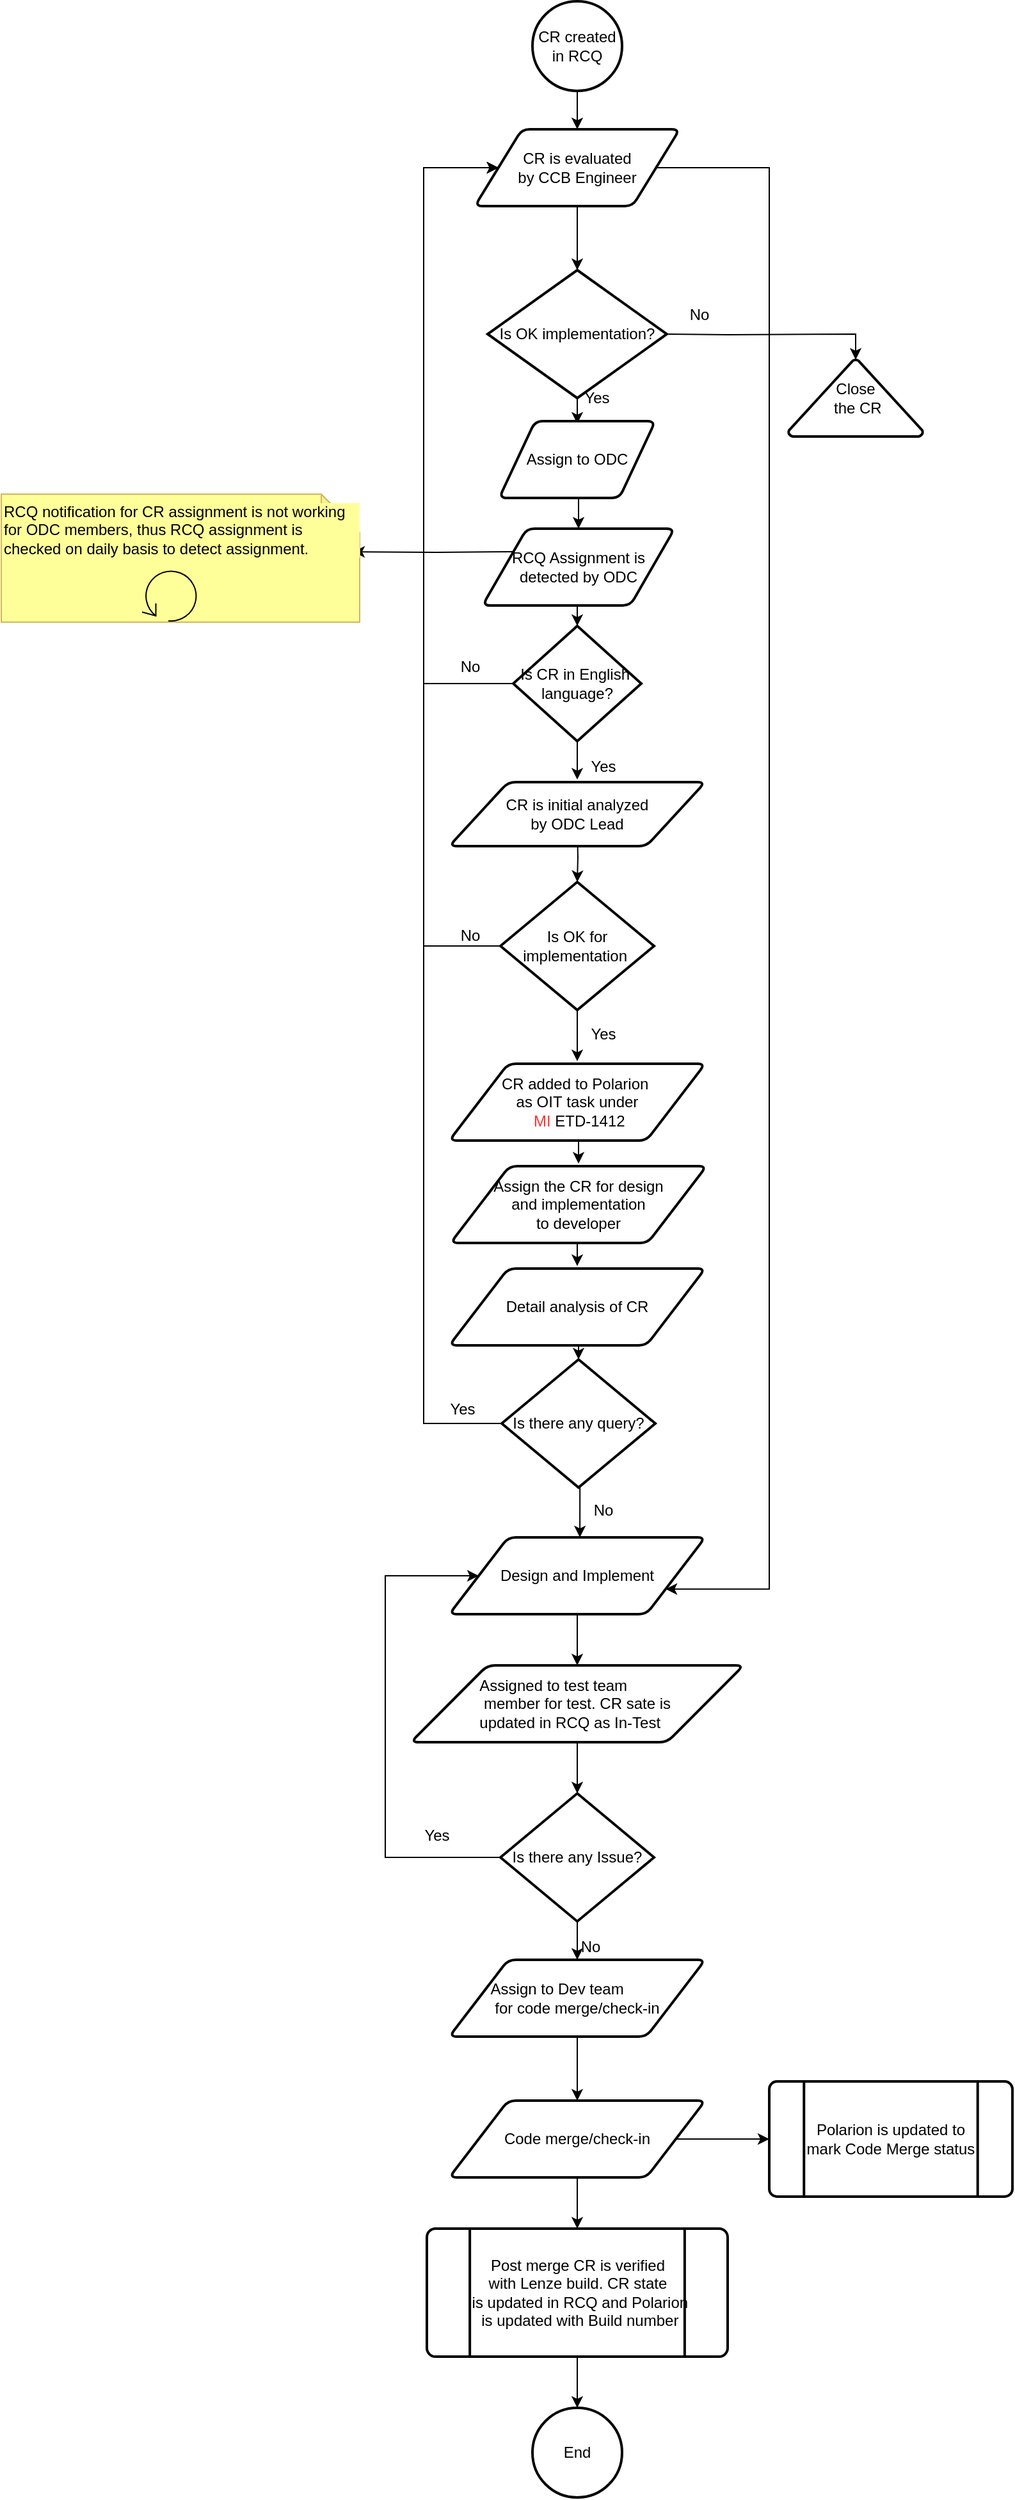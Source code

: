 <mxfile version="12.6.7" type="github">
  <diagram id="Ghf716WAuRJyy_RVdY4j" name="Page-1">
    <mxGraphModel dx="1022" dy="1889" grid="1" gridSize="10" guides="1" tooltips="1" connect="1" arrows="1" fold="1" page="1" pageScale="1" pageWidth="1600" pageHeight="1200" math="0" shadow="0">
      <root>
        <mxCell id="0"/>
        <mxCell id="1" parent="0"/>
        <mxCell id="oT1uAnvIcxXkzFI-VEn5-92" style="edgeStyle=orthogonalEdgeStyle;rounded=0;orthogonalLoop=1;jettySize=auto;html=1;exitX=0.5;exitY=1;exitDx=0;exitDy=0;exitPerimeter=0;entryX=0.5;entryY=0;entryDx=0;entryDy=0;" parent="1" source="dorm54uOr78fkXt2-5hW-4" target="oT1uAnvIcxXkzFI-VEn5-90" edge="1">
          <mxGeometry relative="1" as="geometry"/>
        </mxCell>
        <mxCell id="dorm54uOr78fkXt2-5hW-4" value="CR created in RCQ" style="strokeWidth=2;html=1;shape=mxgraph.flowchart.start_2;whiteSpace=wrap;" parent="1" vertex="1">
          <mxGeometry x="505" y="-50" width="70" height="70" as="geometry"/>
        </mxCell>
        <mxCell id="oT1uAnvIcxXkzFI-VEn5-37" style="edgeStyle=orthogonalEdgeStyle;rounded=0;orthogonalLoop=1;jettySize=auto;html=1;exitX=0;exitY=0.5;exitDx=0;exitDy=0;entryX=0.982;entryY=0.45;entryDx=0;entryDy=0;entryPerimeter=0;" parent="1" target="dorm54uOr78fkXt2-5hW-39" edge="1">
          <mxGeometry relative="1" as="geometry">
            <mxPoint x="490" y="380" as="sourcePoint"/>
          </mxGeometry>
        </mxCell>
        <mxCell id="dorm54uOr78fkXt2-5hW-45" value="" style="edgeStyle=orthogonalEdgeStyle;rounded=0;orthogonalLoop=1;jettySize=auto;html=1;fontColor=#FFFF99;" parent="1" edge="1">
          <mxGeometry relative="1" as="geometry">
            <mxPoint x="540" y="598.02" as="sourcePoint"/>
            <mxPoint x="540" y="638.02" as="targetPoint"/>
          </mxGeometry>
        </mxCell>
        <mxCell id="dorm54uOr78fkXt2-5hW-39" value="RCQ notification for CR assignment is not working for ODC members, thus RCQ assignment is checked on daily basis to detect assignment." style="shape=note;whiteSpace=wrap;html=1;backgroundOutline=1;darkOpacity=0.05;align=left;labelBackgroundColor=#FFFF99;fillColor=#FFFF99;strokeColor=#d6b656;labelBorderColor=none;verticalAlign=top;" parent="1" vertex="1">
          <mxGeometry x="90" y="335.02" width="280" height="100" as="geometry"/>
        </mxCell>
        <mxCell id="dorm54uOr78fkXt2-5hW-43" style="edgeStyle=orthogonalEdgeStyle;rounded=0;orthogonalLoop=1;jettySize=auto;html=1;exitX=0.5;exitY=1;exitDx=0;exitDy=0;exitPerimeter=0;fontColor=#FFFF99;" parent="1" source="dorm54uOr78fkXt2-5hW-39" target="dorm54uOr78fkXt2-5hW-39" edge="1">
          <mxGeometry relative="1" as="geometry"/>
        </mxCell>
        <mxCell id="dorm54uOr78fkXt2-5hW-64" value="" style="shape=mxgraph.bpmn.loop;html=1;outlineConnect=0;labelBackgroundColor=#FFFF99;fillColor=#FFFF99;fontColor=#FFFF99;align=left;" parent="1" vertex="1">
          <mxGeometry x="200" y="393.02" width="44" height="42" as="geometry"/>
        </mxCell>
        <mxCell id="oT1uAnvIcxXkzFI-VEn5-13" value="" style="edgeStyle=orthogonalEdgeStyle;rounded=0;orthogonalLoop=1;jettySize=auto;html=1;" parent="1" edge="1">
          <mxGeometry relative="1" as="geometry">
            <mxPoint x="540" y="260" as="sourcePoint"/>
            <mxPoint x="540" y="280" as="targetPoint"/>
          </mxGeometry>
        </mxCell>
        <mxCell id="oT1uAnvIcxXkzFI-VEn5-33" style="edgeStyle=orthogonalEdgeStyle;rounded=0;orthogonalLoop=1;jettySize=auto;html=1;exitX=1;exitY=0.5;exitDx=0;exitDy=0;entryX=0.5;entryY=0;entryDx=0;entryDy=0;entryPerimeter=0;" parent="1" target="oT1uAnvIcxXkzFI-VEn5-30" edge="1">
          <mxGeometry relative="1" as="geometry">
            <mxPoint x="610" y="210" as="sourcePoint"/>
          </mxGeometry>
        </mxCell>
        <mxCell id="oT1uAnvIcxXkzFI-VEn5-21" value="Yes" style="text;html=1;align=center;verticalAlign=middle;resizable=0;points=[];autosize=1;" parent="1" vertex="1">
          <mxGeometry x="535" y="250" width="40" height="20" as="geometry"/>
        </mxCell>
        <mxCell id="oT1uAnvIcxXkzFI-VEn5-39" style="edgeStyle=orthogonalEdgeStyle;rounded=0;orthogonalLoop=1;jettySize=auto;html=1;exitX=0.5;exitY=1;exitDx=0;exitDy=0;entryX=0.5;entryY=0;entryDx=0;entryDy=0;" parent="1" edge="1">
          <mxGeometry relative="1" as="geometry">
            <mxPoint x="540" y="528.02" as="sourcePoint"/>
            <mxPoint x="540" y="558.02" as="targetPoint"/>
          </mxGeometry>
        </mxCell>
        <mxCell id="oT1uAnvIcxXkzFI-VEn5-23" value="Yes" style="text;html=1;align=center;verticalAlign=middle;resizable=0;points=[];autosize=1;" parent="1" vertex="1">
          <mxGeometry x="540" y="538.02" width="40" height="20" as="geometry"/>
        </mxCell>
        <mxCell id="oT1uAnvIcxXkzFI-VEn5-30" value="Close&lt;br&gt;&amp;nbsp;the CR" style="strokeWidth=2;html=1;shape=mxgraph.flowchart.extract_or_measurement;whiteSpace=wrap;" parent="1" vertex="1">
          <mxGeometry x="705" y="230" width="105" height="60" as="geometry"/>
        </mxCell>
        <mxCell id="oT1uAnvIcxXkzFI-VEn5-34" value="No" style="text;html=1;align=center;verticalAlign=middle;resizable=0;points=[];autosize=1;" parent="1" vertex="1">
          <mxGeometry x="620" y="185" width="30" height="20" as="geometry"/>
        </mxCell>
        <mxCell id="oT1uAnvIcxXkzFI-VEn5-89" style="edgeStyle=orthogonalEdgeStyle;rounded=0;orthogonalLoop=1;jettySize=auto;html=1;exitX=0.5;exitY=1;exitDx=0;exitDy=0;entryX=0.5;entryY=0;entryDx=0;entryDy=0;entryPerimeter=0;" parent="1" source="oT1uAnvIcxXkzFI-VEn5-45" target="oT1uAnvIcxXkzFI-VEn5-48" edge="1">
          <mxGeometry relative="1" as="geometry"/>
        </mxCell>
        <mxCell id="oT1uAnvIcxXkzFI-VEn5-45" value="&lt;span style=&quot;white-space: normal ; text-align: left&quot;&gt;RCQ Assignment is &lt;br&gt;detected by ODC&lt;/span&gt;" style="shape=parallelogram;html=1;strokeWidth=2;perimeter=parallelogramPerimeter;whiteSpace=wrap;rounded=1;arcSize=12;size=0.23;" parent="1" vertex="1">
          <mxGeometry x="466" y="362" width="150" height="60" as="geometry"/>
        </mxCell>
        <mxCell id="oT1uAnvIcxXkzFI-VEn5-88" style="edgeStyle=orthogonalEdgeStyle;rounded=0;orthogonalLoop=1;jettySize=auto;html=1;exitX=0.5;exitY=1;exitDx=0;exitDy=0;entryX=0.5;entryY=0;entryDx=0;entryDy=0;" parent="1" source="oT1uAnvIcxXkzFI-VEn5-46" target="oT1uAnvIcxXkzFI-VEn5-45" edge="1">
          <mxGeometry relative="1" as="geometry"/>
        </mxCell>
        <mxCell id="oT1uAnvIcxXkzFI-VEn5-46" value="&lt;span style=&quot;white-space: normal&quot;&gt;Assign to ODC&lt;/span&gt;" style="shape=parallelogram;html=1;strokeWidth=2;perimeter=parallelogramPerimeter;whiteSpace=wrap;rounded=1;arcSize=12;size=0.23;" parent="1" vertex="1">
          <mxGeometry x="479" y="278.02" width="122" height="60" as="geometry"/>
        </mxCell>
        <mxCell id="oT1uAnvIcxXkzFI-VEn5-47" value="&lt;span style=&quot;white-space: normal ; text-align: left&quot;&gt;CR is initial analyzed&lt;br&gt;&amp;nbsp;by ODC Lead&amp;nbsp;&lt;/span&gt;" style="shape=parallelogram;html=1;strokeWidth=2;perimeter=parallelogramPerimeter;whiteSpace=wrap;rounded=1;arcSize=12;size=0.23;" parent="1" vertex="1">
          <mxGeometry x="440" y="560" width="200" height="50" as="geometry"/>
        </mxCell>
        <mxCell id="oT1uAnvIcxXkzFI-VEn5-94" style="edgeStyle=orthogonalEdgeStyle;rounded=0;orthogonalLoop=1;jettySize=auto;html=1;exitX=0;exitY=0.5;exitDx=0;exitDy=0;exitPerimeter=0;entryX=0;entryY=0.5;entryDx=0;entryDy=0;" parent="1" source="oT1uAnvIcxXkzFI-VEn5-48" target="oT1uAnvIcxXkzFI-VEn5-90" edge="1">
          <mxGeometry relative="1" as="geometry">
            <Array as="points">
              <mxPoint x="420" y="483"/>
              <mxPoint x="420" y="80"/>
            </Array>
          </mxGeometry>
        </mxCell>
        <mxCell id="oT1uAnvIcxXkzFI-VEn5-48" value="&lt;span style=&quot;white-space: normal&quot;&gt;Is CR in English&amp;nbsp; language?&lt;/span&gt;" style="strokeWidth=2;html=1;shape=mxgraph.flowchart.decision;whiteSpace=wrap;" parent="1" vertex="1">
          <mxGeometry x="490" y="438.02" width="100" height="90" as="geometry"/>
        </mxCell>
        <mxCell id="oT1uAnvIcxXkzFI-VEn5-80" style="edgeStyle=orthogonalEdgeStyle;rounded=0;orthogonalLoop=1;jettySize=auto;html=1;exitX=0.5;exitY=1;exitDx=0;exitDy=0;exitPerimeter=0;entryX=0.5;entryY=0;entryDx=0;entryDy=0;" parent="1" source="oT1uAnvIcxXkzFI-VEn5-51" edge="1">
          <mxGeometry relative="1" as="geometry">
            <mxPoint x="540" y="778.02" as="targetPoint"/>
          </mxGeometry>
        </mxCell>
        <mxCell id="oT1uAnvIcxXkzFI-VEn5-95" style="edgeStyle=orthogonalEdgeStyle;rounded=0;orthogonalLoop=1;jettySize=auto;html=1;exitX=0;exitY=0.5;exitDx=0;exitDy=0;exitPerimeter=0;" parent="1" source="oT1uAnvIcxXkzFI-VEn5-51" target="oT1uAnvIcxXkzFI-VEn5-90" edge="1">
          <mxGeometry relative="1" as="geometry">
            <Array as="points">
              <mxPoint x="420" y="688"/>
              <mxPoint x="420" y="80"/>
            </Array>
          </mxGeometry>
        </mxCell>
        <mxCell id="oT1uAnvIcxXkzFI-VEn5-51" value="Is OK for implementation&amp;nbsp;" style="strokeWidth=2;html=1;shape=mxgraph.flowchart.decision;whiteSpace=wrap;" parent="1" vertex="1">
          <mxGeometry x="480" y="638.02" width="120" height="100" as="geometry"/>
        </mxCell>
        <mxCell id="oT1uAnvIcxXkzFI-VEn5-60" style="edgeStyle=orthogonalEdgeStyle;rounded=0;orthogonalLoop=1;jettySize=auto;html=1;exitX=0.5;exitY=1;exitDx=0;exitDy=0;entryX=0.5;entryY=0;entryDx=0;entryDy=0;" parent="1" edge="1">
          <mxGeometry relative="1" as="geometry">
            <mxPoint x="541" y="918.02" as="sourcePoint"/>
            <mxPoint x="540" y="938.02" as="targetPoint"/>
          </mxGeometry>
        </mxCell>
        <mxCell id="oT1uAnvIcxXkzFI-VEn5-52" value="&lt;span style=&quot;text-align: left&quot;&gt;Assign the CR for design &lt;br&gt;and implementation&lt;br&gt;&amp;nbsp;to developer&amp;nbsp;&lt;/span&gt;" style="shape=parallelogram;html=1;strokeWidth=2;perimeter=parallelogramPerimeter;whiteSpace=wrap;rounded=1;arcSize=12;size=0.23;" parent="1" vertex="1">
          <mxGeometry x="441" y="860" width="200" height="60" as="geometry"/>
        </mxCell>
        <mxCell id="oT1uAnvIcxXkzFI-VEn5-62" style="edgeStyle=orthogonalEdgeStyle;rounded=0;orthogonalLoop=1;jettySize=auto;html=1;exitX=0.5;exitY=1;exitDx=0;exitDy=0;entryX=0.5;entryY=0;entryDx=0;entryDy=0;entryPerimeter=0;" parent="1" target="oT1uAnvIcxXkzFI-VEn5-61" edge="1">
          <mxGeometry relative="1" as="geometry">
            <mxPoint x="540" y="998.02" as="sourcePoint"/>
          </mxGeometry>
        </mxCell>
        <mxCell id="oT1uAnvIcxXkzFI-VEn5-59" value="&lt;div style=&quot;text-align: left&quot;&gt;&lt;span&gt;Detail analysis of CR&lt;/span&gt;&lt;/div&gt;" style="shape=parallelogram;html=1;strokeWidth=2;perimeter=parallelogramPerimeter;whiteSpace=wrap;rounded=1;arcSize=12;size=0.23;" parent="1" vertex="1">
          <mxGeometry x="440" y="940" width="200" height="60" as="geometry"/>
        </mxCell>
        <mxCell id="oT1uAnvIcxXkzFI-VEn5-84" style="edgeStyle=orthogonalEdgeStyle;rounded=0;orthogonalLoop=1;jettySize=auto;html=1;exitX=0.5;exitY=1;exitDx=0;exitDy=0;exitPerimeter=0;entryX=0.547;entryY=0.033;entryDx=0;entryDy=0;entryPerimeter=0;" parent="1" source="oT1uAnvIcxXkzFI-VEn5-61" edge="1">
          <mxGeometry relative="1" as="geometry">
            <mxPoint x="542.05" y="1150" as="targetPoint"/>
          </mxGeometry>
        </mxCell>
        <mxCell id="oT1uAnvIcxXkzFI-VEn5-96" style="edgeStyle=orthogonalEdgeStyle;rounded=0;orthogonalLoop=1;jettySize=auto;html=1;exitX=0;exitY=0.5;exitDx=0;exitDy=0;exitPerimeter=0;entryX=0;entryY=0.5;entryDx=0;entryDy=0;" parent="1" source="oT1uAnvIcxXkzFI-VEn5-61" target="oT1uAnvIcxXkzFI-VEn5-90" edge="1">
          <mxGeometry relative="1" as="geometry">
            <Array as="points">
              <mxPoint x="420" y="1061"/>
              <mxPoint x="420" y="80"/>
            </Array>
          </mxGeometry>
        </mxCell>
        <mxCell id="oT1uAnvIcxXkzFI-VEn5-61" value="Is there any query?" style="strokeWidth=2;html=1;shape=mxgraph.flowchart.decision;whiteSpace=wrap;" parent="1" vertex="1">
          <mxGeometry x="481" y="1011.02" width="120" height="100" as="geometry"/>
        </mxCell>
        <mxCell id="oT1uAnvIcxXkzFI-VEn5-71" style="edgeStyle=orthogonalEdgeStyle;rounded=0;orthogonalLoop=1;jettySize=auto;html=1;exitX=0.5;exitY=1;exitDx=0;exitDy=0;entryX=0.5;entryY=0;entryDx=0;entryDy=0;" parent="1" edge="1">
          <mxGeometry relative="1" as="geometry">
            <mxPoint x="540" y="838.02" as="sourcePoint"/>
            <mxPoint x="541" y="858.02" as="targetPoint"/>
          </mxGeometry>
        </mxCell>
        <mxCell id="oT1uAnvIcxXkzFI-VEn5-69" value="&lt;span style=&quot;text-align: left&quot;&gt;CR added to Polarion&amp;nbsp;&lt;br&gt;as OIT&amp;nbsp;task under&lt;br&gt;&amp;nbsp;&lt;/span&gt;&lt;font color=&quot;#FF3333&quot; style=&quot;text-align: left&quot;&gt;MI&amp;nbsp;&lt;/font&gt;&lt;span style=&quot;text-align: left&quot;&gt;ETD-1412&lt;/span&gt;" style="shape=parallelogram;html=1;strokeWidth=2;perimeter=parallelogramPerimeter;whiteSpace=wrap;rounded=1;arcSize=12;size=0.23;" parent="1" vertex="1">
          <mxGeometry x="440" y="780" width="200" height="60" as="geometry"/>
        </mxCell>
        <mxCell id="oT1uAnvIcxXkzFI-VEn5-81" value="Yes" style="text;html=1;align=center;verticalAlign=middle;resizable=0;points=[];autosize=1;" parent="1" vertex="1">
          <mxGeometry x="540" y="747.02" width="40" height="20" as="geometry"/>
        </mxCell>
        <mxCell id="oT1uAnvIcxXkzFI-VEn5-104" style="edgeStyle=orthogonalEdgeStyle;rounded=0;orthogonalLoop=1;jettySize=auto;html=1;exitX=0.5;exitY=1;exitDx=0;exitDy=0;" parent="1" source="oT1uAnvIcxXkzFI-VEn5-85" target="oT1uAnvIcxXkzFI-VEn5-103" edge="1">
          <mxGeometry relative="1" as="geometry"/>
        </mxCell>
        <mxCell id="oT1uAnvIcxXkzFI-VEn5-85" value="&lt;div style=&quot;text-align: left&quot;&gt;Design and Implement&lt;/div&gt;" style="shape=parallelogram;html=1;strokeWidth=2;perimeter=parallelogramPerimeter;whiteSpace=wrap;rounded=1;arcSize=12;size=0.23;" parent="1" vertex="1">
          <mxGeometry x="440" y="1150" width="200" height="60" as="geometry"/>
        </mxCell>
        <mxCell id="oT1uAnvIcxXkzFI-VEn5-86" value="No" style="text;html=1;align=center;verticalAlign=middle;resizable=0;points=[];autosize=1;" parent="1" vertex="1">
          <mxGeometry x="545" y="1119.02" width="30" height="20" as="geometry"/>
        </mxCell>
        <mxCell id="oT1uAnvIcxXkzFI-VEn5-87" value="Yes" style="text;html=1;align=center;verticalAlign=middle;resizable=0;points=[];autosize=1;" parent="1" vertex="1">
          <mxGeometry x="430" y="1040" width="40" height="20" as="geometry"/>
        </mxCell>
        <mxCell id="oT1uAnvIcxXkzFI-VEn5-100" style="edgeStyle=orthogonalEdgeStyle;rounded=0;orthogonalLoop=1;jettySize=auto;html=1;exitX=0.5;exitY=1;exitDx=0;exitDy=0;entryX=0.5;entryY=0;entryDx=0;entryDy=0;" parent="1" source="oT1uAnvIcxXkzFI-VEn5-90" edge="1">
          <mxGeometry relative="1" as="geometry">
            <mxPoint x="540" y="160" as="targetPoint"/>
          </mxGeometry>
        </mxCell>
        <mxCell id="oT1uAnvIcxXkzFI-VEn5-101" style="edgeStyle=orthogonalEdgeStyle;rounded=0;orthogonalLoop=1;jettySize=auto;html=1;exitX=1;exitY=0.5;exitDx=0;exitDy=0;entryX=1;entryY=0.75;entryDx=0;entryDy=0;" parent="1" source="oT1uAnvIcxXkzFI-VEn5-90" target="oT1uAnvIcxXkzFI-VEn5-85" edge="1">
          <mxGeometry relative="1" as="geometry">
            <Array as="points">
              <mxPoint x="690" y="80"/>
              <mxPoint x="690" y="1190"/>
            </Array>
          </mxGeometry>
        </mxCell>
        <mxCell id="oT1uAnvIcxXkzFI-VEn5-90" value="&lt;span style=&quot;text-align: left&quot;&gt;CR is evaluated &lt;br&gt;by CCB Engineer&lt;/span&gt;" style="shape=parallelogram;html=1;strokeWidth=2;perimeter=parallelogramPerimeter;whiteSpace=wrap;rounded=1;arcSize=12;size=0.23;" parent="1" vertex="1">
          <mxGeometry x="460" y="50" width="160" height="60" as="geometry"/>
        </mxCell>
        <mxCell id="oT1uAnvIcxXkzFI-VEn5-98" value="No" style="text;html=1;align=center;verticalAlign=middle;resizable=0;points=[];autosize=1;" parent="1" vertex="1">
          <mxGeometry x="441" y="460" width="30" height="20" as="geometry"/>
        </mxCell>
        <mxCell id="oT1uAnvIcxXkzFI-VEn5-99" value="No" style="text;html=1;align=center;verticalAlign=middle;resizable=0;points=[];autosize=1;" parent="1" vertex="1">
          <mxGeometry x="441" y="670" width="30" height="20" as="geometry"/>
        </mxCell>
        <mxCell id="oT1uAnvIcxXkzFI-VEn5-106" style="edgeStyle=orthogonalEdgeStyle;rounded=0;orthogonalLoop=1;jettySize=auto;html=1;exitX=0.5;exitY=1;exitDx=0;exitDy=0;entryX=0.5;entryY=0;entryDx=0;entryDy=0;entryPerimeter=0;" parent="1" source="oT1uAnvIcxXkzFI-VEn5-103" target="oT1uAnvIcxXkzFI-VEn5-105" edge="1">
          <mxGeometry relative="1" as="geometry"/>
        </mxCell>
        <mxCell id="oT1uAnvIcxXkzFI-VEn5-103" value="&lt;div style=&quot;text-align: left&quot;&gt;Assigned&amp;nbsp;&lt;span&gt;to test team&lt;/span&gt;&lt;/div&gt;&lt;div style=&quot;text-align: left&quot;&gt;&lt;span&gt;&amp;nbsp;member for test.&lt;/span&gt;&lt;span&gt;&amp;nbsp;CR sate is&amp;nbsp;&lt;/span&gt;&lt;/div&gt;&lt;div style=&quot;text-align: left&quot;&gt;&lt;span&gt;updated in RCQ as In-Test&lt;/span&gt;&lt;/div&gt;" style="shape=parallelogram;html=1;strokeWidth=2;perimeter=parallelogramPerimeter;whiteSpace=wrap;rounded=1;arcSize=12;size=0.23;" parent="1" vertex="1">
          <mxGeometry x="410" y="1250" width="260" height="60" as="geometry"/>
        </mxCell>
        <mxCell id="oT1uAnvIcxXkzFI-VEn5-109" style="edgeStyle=orthogonalEdgeStyle;rounded=0;orthogonalLoop=1;jettySize=auto;html=1;exitX=0;exitY=0.5;exitDx=0;exitDy=0;exitPerimeter=0;entryX=0;entryY=0.5;entryDx=0;entryDy=0;" parent="1" source="oT1uAnvIcxXkzFI-VEn5-105" target="oT1uAnvIcxXkzFI-VEn5-85" edge="1">
          <mxGeometry relative="1" as="geometry">
            <Array as="points">
              <mxPoint x="390" y="1400"/>
              <mxPoint x="390" y="1180"/>
            </Array>
          </mxGeometry>
        </mxCell>
        <mxCell id="oT1uAnvIcxXkzFI-VEn5-113" style="edgeStyle=orthogonalEdgeStyle;rounded=0;orthogonalLoop=1;jettySize=auto;html=1;exitX=0.5;exitY=1;exitDx=0;exitDy=0;exitPerimeter=0;" parent="1" source="oT1uAnvIcxXkzFI-VEn5-105" target="oT1uAnvIcxXkzFI-VEn5-112" edge="1">
          <mxGeometry relative="1" as="geometry"/>
        </mxCell>
        <mxCell id="oT1uAnvIcxXkzFI-VEn5-105" value="Is there any Issue?" style="strokeWidth=2;html=1;shape=mxgraph.flowchart.decision;whiteSpace=wrap;" parent="1" vertex="1">
          <mxGeometry x="480" y="1350" width="120" height="100" as="geometry"/>
        </mxCell>
        <mxCell id="oT1uAnvIcxXkzFI-VEn5-110" value="Yes" style="text;html=1;align=center;verticalAlign=middle;resizable=0;points=[];autosize=1;" parent="1" vertex="1">
          <mxGeometry x="410" y="1373" width="40" height="20" as="geometry"/>
        </mxCell>
        <mxCell id="oT1uAnvIcxXkzFI-VEn5-121" style="edgeStyle=orthogonalEdgeStyle;rounded=0;orthogonalLoop=1;jettySize=auto;html=1;exitX=0.5;exitY=1;exitDx=0;exitDy=0;entryX=0.5;entryY=0;entryDx=0;entryDy=0;" parent="1" source="oT1uAnvIcxXkzFI-VEn5-112" target="oT1uAnvIcxXkzFI-VEn5-114" edge="1">
          <mxGeometry relative="1" as="geometry"/>
        </mxCell>
        <mxCell id="oT1uAnvIcxXkzFI-VEn5-112" value="&lt;div style=&quot;text-align: left&quot;&gt;&lt;span&gt;Assign to Dev team&lt;/span&gt;&lt;/div&gt;&lt;div style=&quot;text-align: left&quot;&gt;&lt;span&gt;&amp;nbsp;for code merge/check-in&amp;nbsp;&lt;/span&gt;&lt;/div&gt;" style="shape=parallelogram;html=1;strokeWidth=2;perimeter=parallelogramPerimeter;whiteSpace=wrap;rounded=1;arcSize=12;size=0.23;" parent="1" vertex="1">
          <mxGeometry x="440" y="1480" width="200" height="60" as="geometry"/>
        </mxCell>
        <mxCell id="oT1uAnvIcxXkzFI-VEn5-117" style="edgeStyle=orthogonalEdgeStyle;rounded=0;orthogonalLoop=1;jettySize=auto;html=1;entryX=0;entryY=0.5;entryDx=0;entryDy=0;entryPerimeter=0;" parent="1" source="oT1uAnvIcxXkzFI-VEn5-114" target="oT1uAnvIcxXkzFI-VEn5-116" edge="1">
          <mxGeometry relative="1" as="geometry"/>
        </mxCell>
        <mxCell id="oT1uAnvIcxXkzFI-VEn5-123" style="edgeStyle=orthogonalEdgeStyle;rounded=0;orthogonalLoop=1;jettySize=auto;html=1;exitX=0.5;exitY=1;exitDx=0;exitDy=0;entryX=0.5;entryY=0;entryDx=0;entryDy=0;entryPerimeter=0;" parent="1" source="oT1uAnvIcxXkzFI-VEn5-114" target="oT1uAnvIcxXkzFI-VEn5-122" edge="1">
          <mxGeometry relative="1" as="geometry"/>
        </mxCell>
        <mxCell id="oT1uAnvIcxXkzFI-VEn5-114" value="&lt;div style=&quot;text-align: left&quot;&gt;Code merge/check-in&lt;/div&gt;" style="shape=parallelogram;html=1;strokeWidth=2;perimeter=parallelogramPerimeter;whiteSpace=wrap;rounded=1;arcSize=12;size=0.23;" parent="1" vertex="1">
          <mxGeometry x="440" y="1590" width="200" height="60" as="geometry"/>
        </mxCell>
        <mxCell id="oT1uAnvIcxXkzFI-VEn5-116" value="&lt;span style=&quot;white-space: normal ; text-align: left&quot;&gt;Polarion is updated to &lt;br&gt;mark Code Merge status&lt;/span&gt;" style="shape=mxgraph.flowchart.predefined_process;strokeWidth=2;gradientColor=none;gradientDirection=north;fontStyle=0;html=1;whiteSpace=wrap;" parent="1" vertex="1">
          <mxGeometry x="690" y="1575" width="190" height="90" as="geometry"/>
        </mxCell>
        <mxCell id="oT1uAnvIcxXkzFI-VEn5-118" value="No" style="text;html=1;align=center;verticalAlign=middle;resizable=0;points=[];autosize=1;" parent="1" vertex="1">
          <mxGeometry x="535" y="1460" width="30" height="20" as="geometry"/>
        </mxCell>
        <mxCell id="oT1uAnvIcxXkzFI-VEn5-126" style="edgeStyle=orthogonalEdgeStyle;rounded=0;orthogonalLoop=1;jettySize=auto;html=1;exitX=0.5;exitY=1;exitDx=0;exitDy=0;exitPerimeter=0;entryX=0.5;entryY=0;entryDx=0;entryDy=0;entryPerimeter=0;" parent="1" source="oT1uAnvIcxXkzFI-VEn5-122" target="oT1uAnvIcxXkzFI-VEn5-125" edge="1">
          <mxGeometry relative="1" as="geometry"/>
        </mxCell>
        <mxCell id="oT1uAnvIcxXkzFI-VEn5-122" value="&lt;span style=&quot;text-align: left&quot;&gt;Post merge CR is verified &lt;br&gt;with Lenze build. CR state&lt;br&gt;&amp;nbsp;is updated in RCQ and Polarion&lt;br&gt;&amp;nbsp;is updated with Build number&lt;/span&gt;" style="shape=mxgraph.flowchart.predefined_process;strokeWidth=2;gradientColor=none;gradientDirection=north;fontStyle=0;html=1;whiteSpace=wrap;" parent="1" vertex="1">
          <mxGeometry x="422.5" y="1690" width="235" height="100" as="geometry"/>
        </mxCell>
        <mxCell id="oT1uAnvIcxXkzFI-VEn5-125" value="End" style="strokeWidth=2;html=1;shape=mxgraph.flowchart.start_2;whiteSpace=wrap;" parent="1" vertex="1">
          <mxGeometry x="505" y="1830" width="70" height="70" as="geometry"/>
        </mxCell>
        <mxCell id="oT1uAnvIcxXkzFI-VEn5-127" value="&lt;span style=&quot;text-align: left&quot;&gt;Is OK&amp;nbsp;&lt;/span&gt;implementation?" style="strokeWidth=2;html=1;shape=mxgraph.flowchart.decision;whiteSpace=wrap;" parent="1" vertex="1">
          <mxGeometry x="470" y="160" width="140" height="100" as="geometry"/>
        </mxCell>
      </root>
    </mxGraphModel>
  </diagram>
</mxfile>
